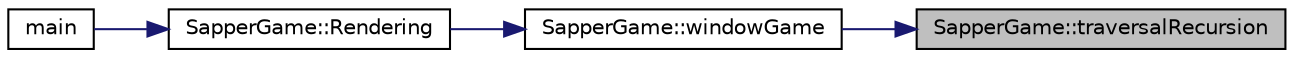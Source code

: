 digraph "SapperGame::traversalRecursion"
{
 // LATEX_PDF_SIZE
  edge [fontname="Helvetica",fontsize="10",labelfontname="Helvetica",labelfontsize="10"];
  node [fontname="Helvetica",fontsize="10",shape=record];
  rankdir="RL";
  Node1 [label="SapperGame::traversalRecursion",height=0.2,width=0.4,color="black", fillcolor="grey75", style="filled", fontcolor="black",tooltip=" "];
  Node1 -> Node2 [dir="back",color="midnightblue",fontsize="10",style="solid",fontname="Helvetica"];
  Node2 [label="SapperGame::windowGame",height=0.2,width=0.4,color="black", fillcolor="white", style="filled",URL="$class_sapper_game.html#a40a8ba499fce481c4ea425fbfa0dfa91",tooltip=" "];
  Node2 -> Node3 [dir="back",color="midnightblue",fontsize="10",style="solid",fontname="Helvetica"];
  Node3 [label="SapperGame::Rendering",height=0.2,width=0.4,color="black", fillcolor="white", style="filled",URL="$class_sapper_game.html#ac09e4985419e0b1f850ef85413478905",tooltip=" "];
  Node3 -> Node4 [dir="back",color="midnightblue",fontsize="10",style="solid",fontname="Helvetica"];
  Node4 [label="main",height=0.2,width=0.4,color="black", fillcolor="white", style="filled",URL="$main_8cpp.html#ae66f6b31b5ad750f1fe042a706a4e3d4",tooltip=" "];
}
